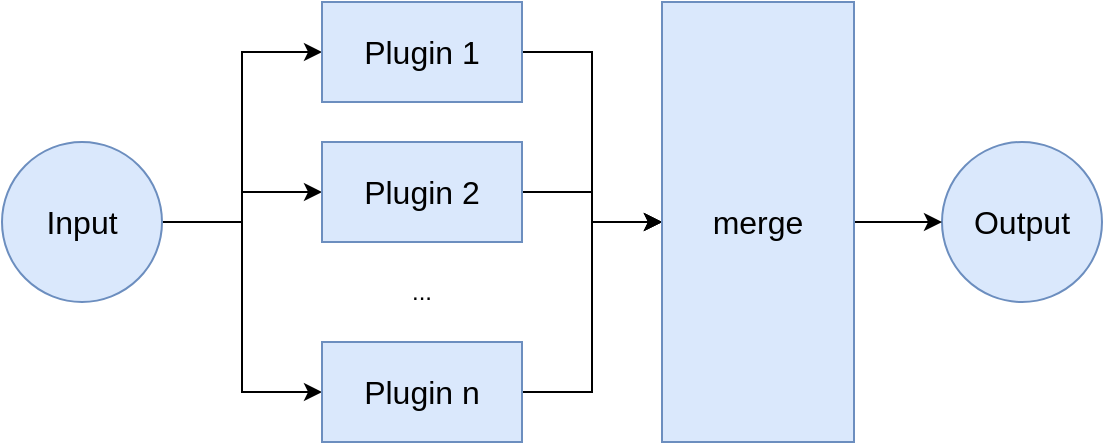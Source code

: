 <mxfile version="21.0.6" type="github"><diagram name="第 1 页" id="EXrj8rtqfjivyeg-g0pU"><mxGraphModel dx="1434" dy="828" grid="1" gridSize="10" guides="1" tooltips="1" connect="1" arrows="1" fold="1" page="1" pageScale="1" pageWidth="827" pageHeight="1169" math="0" shadow="0"><root><mxCell id="0"/><mxCell id="1" parent="0"/><mxCell id="PBQG2twXQarQJEHelfz2-12" style="edgeStyle=orthogonalEdgeStyle;rounded=0;orthogonalLoop=1;jettySize=auto;html=1;exitX=1;exitY=0.5;exitDx=0;exitDy=0;entryX=0;entryY=0.5;entryDx=0;entryDy=0;" parent="1" source="RXq6DhyDcQf7bVximnme-1" target="RXq6DhyDcQf7bVximnme-3" edge="1"><mxGeometry relative="1" as="geometry"/></mxCell><mxCell id="g976e2N_8HIeJ0UOPH7b-5" style="edgeStyle=orthogonalEdgeStyle;rounded=0;orthogonalLoop=1;jettySize=auto;html=1;exitX=1;exitY=0.5;exitDx=0;exitDy=0;entryX=0;entryY=0.5;entryDx=0;entryDy=0;" edge="1" parent="1" source="RXq6DhyDcQf7bVximnme-1" target="g976e2N_8HIeJ0UOPH7b-1"><mxGeometry relative="1" as="geometry"/></mxCell><mxCell id="g976e2N_8HIeJ0UOPH7b-6" style="edgeStyle=orthogonalEdgeStyle;rounded=0;orthogonalLoop=1;jettySize=auto;html=1;exitX=1;exitY=0.5;exitDx=0;exitDy=0;entryX=0;entryY=0.5;entryDx=0;entryDy=0;" edge="1" parent="1" source="RXq6DhyDcQf7bVximnme-1" target="g976e2N_8HIeJ0UOPH7b-2"><mxGeometry relative="1" as="geometry"/></mxCell><mxCell id="RXq6DhyDcQf7bVximnme-1" value="Input" style="ellipse;whiteSpace=wrap;html=1;aspect=fixed;fontSize=16;fillColor=#dae8fc;strokeColor=#6c8ebf;" parent="1" vertex="1"><mxGeometry x="10" y="340" width="80" height="80" as="geometry"/></mxCell><mxCell id="RXq6DhyDcQf7bVximnme-2" value="Output" style="ellipse;whiteSpace=wrap;html=1;aspect=fixed;fontSize=16;fillColor=#dae8fc;strokeColor=#6c8ebf;" parent="1" vertex="1"><mxGeometry x="480" y="340" width="80" height="80" as="geometry"/></mxCell><mxCell id="g976e2N_8HIeJ0UOPH7b-7" style="edgeStyle=orthogonalEdgeStyle;rounded=0;orthogonalLoop=1;jettySize=auto;html=1;exitX=1;exitY=0.5;exitDx=0;exitDy=0;entryX=0;entryY=0.5;entryDx=0;entryDy=0;" edge="1" parent="1" source="RXq6DhyDcQf7bVximnme-3" target="g976e2N_8HIeJ0UOPH7b-4"><mxGeometry relative="1" as="geometry"/></mxCell><mxCell id="RXq6DhyDcQf7bVximnme-3" value="Plugin 1" style="rounded=0;whiteSpace=wrap;html=1;fontSize=16;fillColor=#dae8fc;strokeColor=#6c8ebf;" parent="1" vertex="1"><mxGeometry x="170" y="270" width="100" height="50" as="geometry"/></mxCell><mxCell id="g976e2N_8HIeJ0UOPH7b-8" style="edgeStyle=orthogonalEdgeStyle;rounded=0;orthogonalLoop=1;jettySize=auto;html=1;exitX=1;exitY=0.5;exitDx=0;exitDy=0;entryX=0;entryY=0.5;entryDx=0;entryDy=0;" edge="1" parent="1" source="g976e2N_8HIeJ0UOPH7b-1" target="g976e2N_8HIeJ0UOPH7b-4"><mxGeometry relative="1" as="geometry"/></mxCell><mxCell id="g976e2N_8HIeJ0UOPH7b-1" value="Plugin 2" style="rounded=0;whiteSpace=wrap;html=1;fontSize=16;fillColor=#dae8fc;strokeColor=#6c8ebf;" vertex="1" parent="1"><mxGeometry x="170" y="340" width="100" height="50" as="geometry"/></mxCell><mxCell id="g976e2N_8HIeJ0UOPH7b-9" style="edgeStyle=orthogonalEdgeStyle;rounded=0;orthogonalLoop=1;jettySize=auto;html=1;exitX=1;exitY=0.5;exitDx=0;exitDy=0;entryX=0;entryY=0.5;entryDx=0;entryDy=0;" edge="1" parent="1" source="g976e2N_8HIeJ0UOPH7b-2" target="g976e2N_8HIeJ0UOPH7b-4"><mxGeometry relative="1" as="geometry"/></mxCell><mxCell id="g976e2N_8HIeJ0UOPH7b-2" value="Plugin n" style="rounded=0;whiteSpace=wrap;html=1;fontSize=16;fillColor=#dae8fc;strokeColor=#6c8ebf;" vertex="1" parent="1"><mxGeometry x="170" y="440" width="100" height="50" as="geometry"/></mxCell><mxCell id="g976e2N_8HIeJ0UOPH7b-3" value="..." style="text;html=1;strokeColor=none;fillColor=none;align=center;verticalAlign=middle;whiteSpace=wrap;rounded=0;" vertex="1" parent="1"><mxGeometry x="190" y="400" width="60" height="30" as="geometry"/></mxCell><mxCell id="g976e2N_8HIeJ0UOPH7b-10" style="edgeStyle=orthogonalEdgeStyle;rounded=0;orthogonalLoop=1;jettySize=auto;html=1;exitX=1;exitY=0.5;exitDx=0;exitDy=0;entryX=0;entryY=0.5;entryDx=0;entryDy=0;" edge="1" parent="1" source="g976e2N_8HIeJ0UOPH7b-4" target="RXq6DhyDcQf7bVximnme-2"><mxGeometry relative="1" as="geometry"/></mxCell><mxCell id="g976e2N_8HIeJ0UOPH7b-4" value="merge" style="rounded=0;whiteSpace=wrap;html=1;fontSize=16;fillColor=#dae8fc;strokeColor=#6c8ebf;" vertex="1" parent="1"><mxGeometry x="340" y="270" width="96" height="220" as="geometry"/></mxCell></root></mxGraphModel></diagram></mxfile>